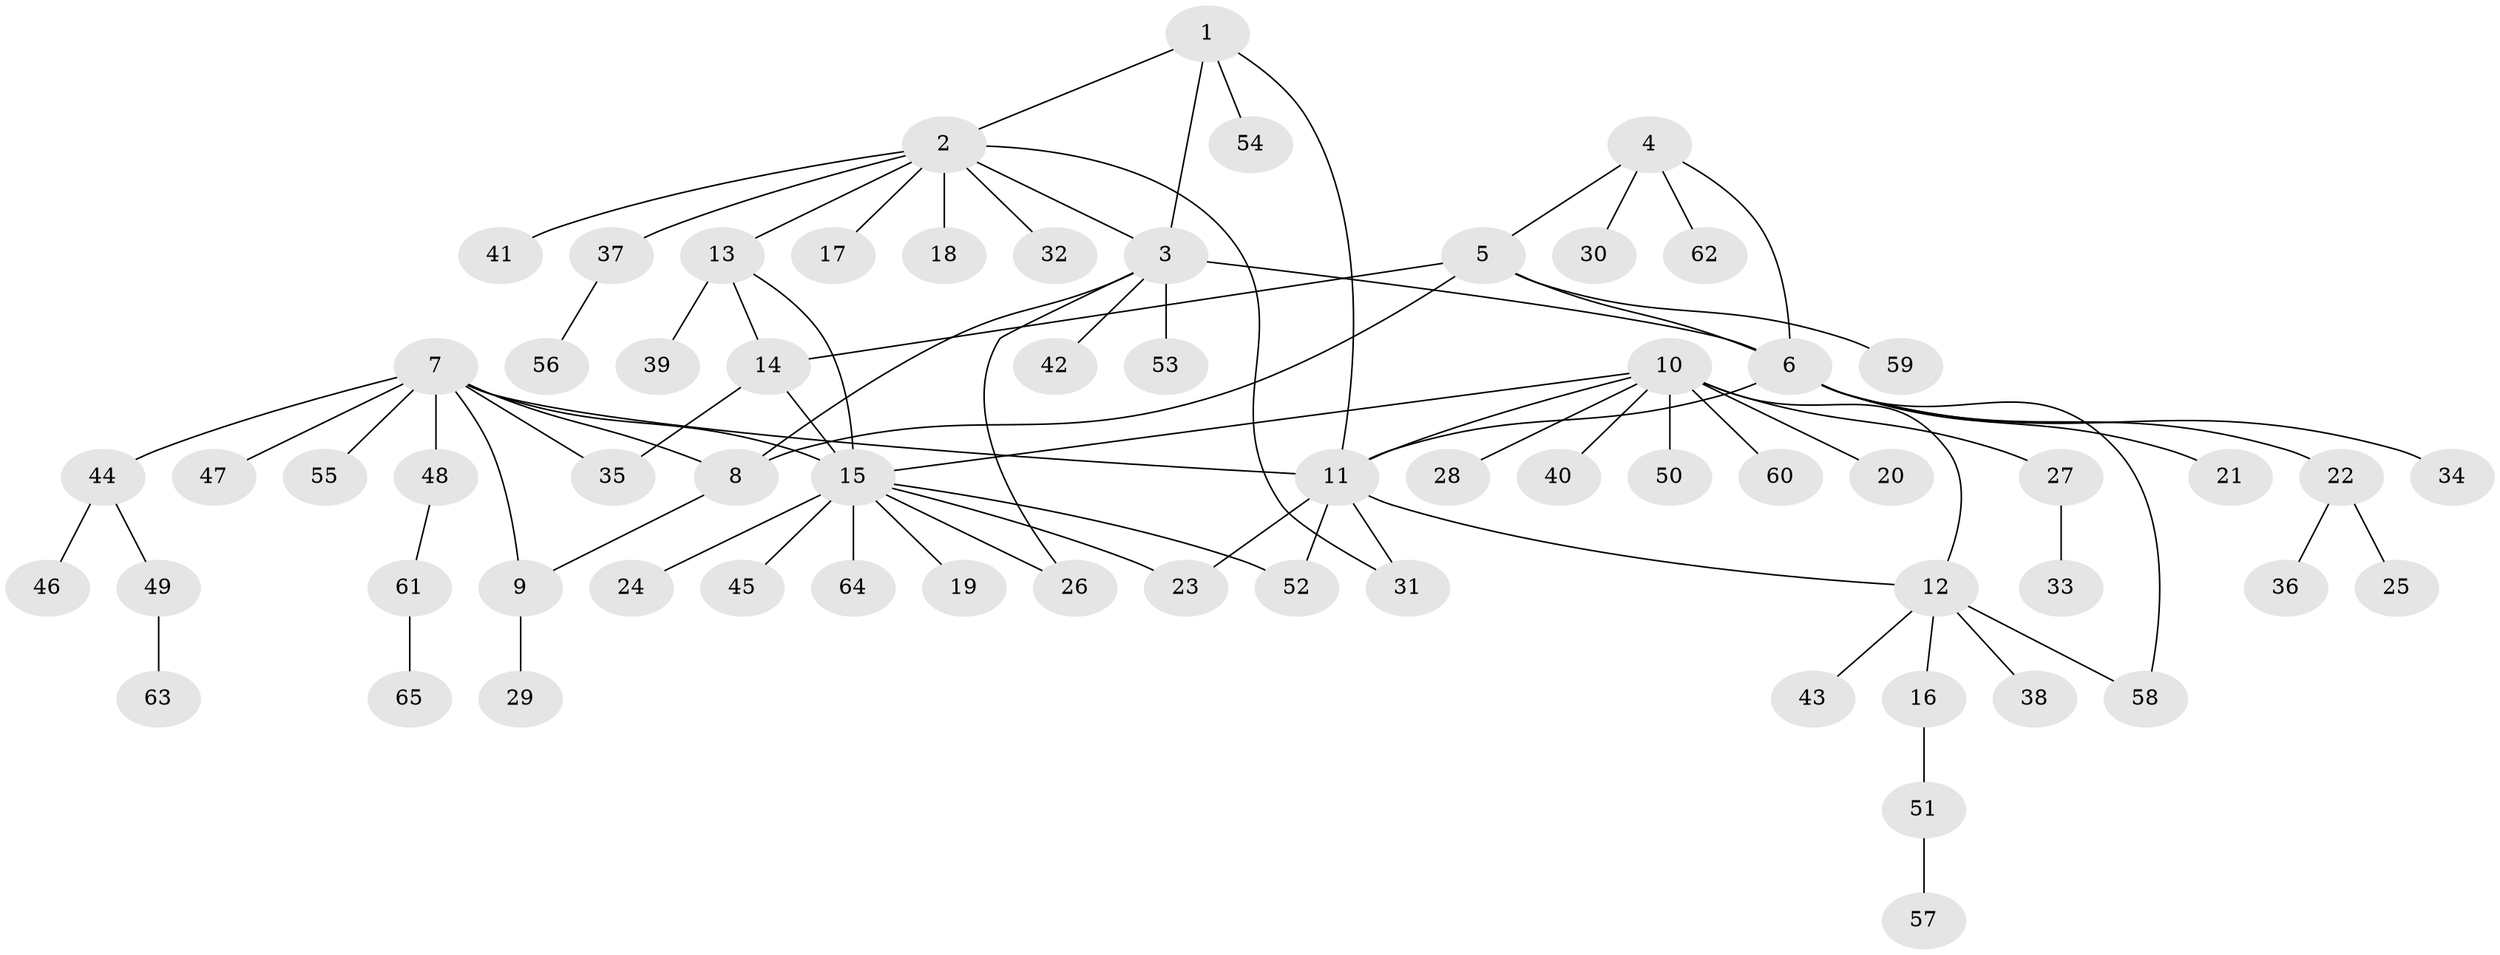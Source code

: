 // Generated by graph-tools (version 1.1) at 2025/50/03/09/25 03:50:28]
// undirected, 65 vertices, 81 edges
graph export_dot {
graph [start="1"]
  node [color=gray90,style=filled];
  1;
  2;
  3;
  4;
  5;
  6;
  7;
  8;
  9;
  10;
  11;
  12;
  13;
  14;
  15;
  16;
  17;
  18;
  19;
  20;
  21;
  22;
  23;
  24;
  25;
  26;
  27;
  28;
  29;
  30;
  31;
  32;
  33;
  34;
  35;
  36;
  37;
  38;
  39;
  40;
  41;
  42;
  43;
  44;
  45;
  46;
  47;
  48;
  49;
  50;
  51;
  52;
  53;
  54;
  55;
  56;
  57;
  58;
  59;
  60;
  61;
  62;
  63;
  64;
  65;
  1 -- 2;
  1 -- 3;
  1 -- 11;
  1 -- 54;
  2 -- 3;
  2 -- 13;
  2 -- 17;
  2 -- 18;
  2 -- 31;
  2 -- 32;
  2 -- 37;
  2 -- 41;
  3 -- 6;
  3 -- 8;
  3 -- 26;
  3 -- 42;
  3 -- 53;
  4 -- 5;
  4 -- 6;
  4 -- 30;
  4 -- 62;
  5 -- 6;
  5 -- 8;
  5 -- 14;
  5 -- 59;
  6 -- 11;
  6 -- 21;
  6 -- 22;
  6 -- 34;
  6 -- 58;
  7 -- 8;
  7 -- 9;
  7 -- 11;
  7 -- 15;
  7 -- 35;
  7 -- 44;
  7 -- 47;
  7 -- 48;
  7 -- 55;
  8 -- 9;
  9 -- 29;
  10 -- 11;
  10 -- 12;
  10 -- 15;
  10 -- 20;
  10 -- 27;
  10 -- 28;
  10 -- 40;
  10 -- 50;
  10 -- 60;
  11 -- 12;
  11 -- 23;
  11 -- 31;
  11 -- 52;
  12 -- 16;
  12 -- 38;
  12 -- 43;
  12 -- 58;
  13 -- 14;
  13 -- 15;
  13 -- 39;
  14 -- 15;
  14 -- 35;
  15 -- 19;
  15 -- 23;
  15 -- 24;
  15 -- 26;
  15 -- 45;
  15 -- 52;
  15 -- 64;
  16 -- 51;
  22 -- 25;
  22 -- 36;
  27 -- 33;
  37 -- 56;
  44 -- 46;
  44 -- 49;
  48 -- 61;
  49 -- 63;
  51 -- 57;
  61 -- 65;
}
